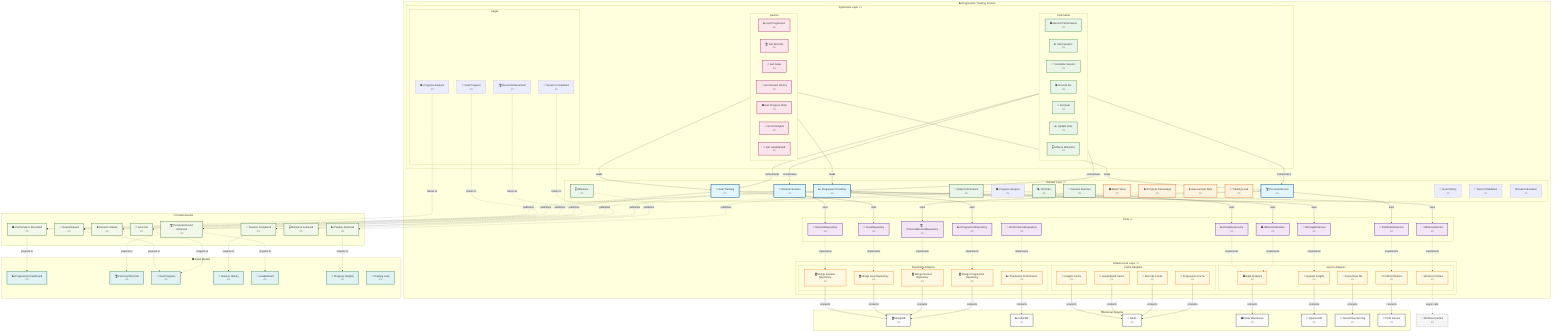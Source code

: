 graph TB
    %% ===== PROGRESSION TRACKING CONTEXT =====
    subgraph ProgressionContext ["📈 Progression Tracking Context"]
        
        %% ===== DOMAIN LAYER (HEXAGON CORE) =====
        subgraph ProgressionDomain ["Domain Layer <<DomainCore>>"]
            direction TB
            
            %% Aggregates
            ProgressionTracking["📈 Progression Tracking<br/><<AggregateRoot>>"]
            PersonalRecord["🏆 Personal Record<br/><<AggregateRoot>>"]
            GoalTracking["🎯 Goal Tracking<br/><<AggregateRoot>>"]
            WorkoutSession["📝 Workout Session<br/><<AggregateRoot>>"]
            
            %% Entities
            DailyPerformance["📅 Daily Performance<br/><<Entity>>"]
            Milestone["🎖️ Milestone<br/><<Entity>>"]
            SetData["📊 Set Data<br/><<Entity>>"]
            WorkoutSessionExercise["🎯 Session Exercise<br/><<Entity>>"]
            
            %% Value Objects
            MetricValue["📊 Metric Value<br/><<ValueObject>>"]
            ProgressPercentage["📈 Progress Percentage<br/><<ValueObject>>"]
            ImprovementRate["⬆️ Improvement Rate<br/><<ValueObject>>"]
            TrainingLoad["💪 Training Load<br/><<ValueObject>>"]
            
            %% Domain Services
            ProgressAnalysisService["📊 Progress Analysis<br/><<DomainService>>"]
            GoalSettingService["🎯 Goal Setting<br/><<DomainService>>"]
            RecordValidationService["✅ Record Validation<br/><<DomainService>>"]
            LoadCalculationService["⚖️ Load Calculation<br/><<DomainService>>"]
        end
        
        %% ===== PORTS (DOMAIN INTERFACES) =====
        subgraph ProgressionPorts ["Ports <<Port>>"]
            direction TB
            
            %% Repository Ports
            IProgressionRepo["📈 IProgressionRepository<br/><<Port>>"]
            IPersonalRecordRepo["🏆 IPersonalRecordRepository<br/><<Port>>"]
            IGoalRepo["🎯 IGoalRepository<br/><<Port>>"]
            ISessionRepo["📝 ISessionRepository<br/><<Port>>"]
            IPerformanceRepo["📅 IPerformanceRepository<br/><<Port>>"]
            
            %% Service Ports
            IMetricsCalculator["📊 IMetricsCalculator<br/><<Port>>"]
            IAnalyticsService["📈 IAnalyticsService<br/><<Port>>"]
            INotificationService["🔔 INotificationService<br/><<Port>>"]
            IAIInsightsService["🤖 IAIInsightsService<br/><<Port>>"]
            IWorkoutService["💪 IWorkoutService<br/><<Port>>"]
        end
        
        %% ===== APPLICATION LAYER =====
        subgraph ProgressionApplication ["Application Layer <<Application>>"]
            direction TB
            
            %% Commands
            subgraph ProgressionCommands ["Commands"]
                RecordPerformanceCmd["📊 Record Performance<br/><<Command>>"]
                StartSessionCmd["▶️ Start Session<br/><<Command>>"]
                CompleteSessionCmd["✅ Complete Session<br/><<Command>>"]
                RecordSetCmd["📊 Record Set<br/><<Command>>"]
                SetGoalCmd["🎯 Set Goal<br/><<Command>>"]
                UpdateGoalCmd["✏️ Update Goal<br/><<Command>>"]
                AchieveMilestoneCmd["🎖️ Achieve Milestone<br/><<Command>>"]
            end
            
            %% Queries
            subgraph ProgressionQueries ["Queries"]
                GetProgressionQuery["📈 Get Progression<br/><<Query>>"]
                GetPersonalRecordsQuery["🏆 Get Records<br/><<Query>>"]
                GetGoalsQuery["🎯 Get Goals<br/><<Query>>"]
                GetSessionHistoryQuery["📅 Get Session History<br/><<Query>>"]
                GetProgressStatsQuery["📊 Get Progress Stats<br/><<Query>>"]
                GetInsightsQuery["🤖 Get AI Insights<br/><<Query>>"]
                GetLeaderboardQuery["🏅 Get Leaderboard<br/><<Query>>"]
            end
            
            %% Sagas
            subgraph ProgressionSagas ["Sagas"]
                SessionCompletionSaga["📝 Session Completion<br/><<Saga>>"]
                RecordAchievementSaga["🏆 Record Achievement<br/><<Saga>>"]
                GoalProgressSaga["🎯 Goal Progress<br/><<Saga>>"]
                ProgressAnalysisSaga["📊 Progress Analysis<br/><<Saga>>"]
            end
        end
        
        %% ===== INFRASTRUCTURE LAYER (ADAPTERS) =====
        subgraph ProgressionAdapters ["Infrastructure Layer <<Adapter>>"]
            direction TB
            
            %% Repository Adapters
            subgraph ProgressionRepositoryAdapters ["Repository Adapters"]
                MongoProgressionRepo["🗄️ Mongo Progression Repository<br/><<RepositoryAdapter>>"]
                MongoRecordRepo["🗄️ Mongo Record Repository<br/><<RepositoryAdapter>>"]
                MongoGoalRepo["🗄️ Mongo Goal Repository<br/><<RepositoryAdapter>>"]
                MongoSessionRepo["🗄️ Mongo Session Repository<br/><<RepositoryAdapter>>"]
                TimeSeriesPerformanceRepo["📈 TimeSeries Performance<br/><<RepositoryAdapter>>"]
            end
            
            %% Service Adapters
            subgraph ProgressionServiceAdapters ["Service Adapters"]
                DataAnalyticsAdapter["📊 Data Analytics<br/><<AnalyticsAdapter>>"]
                WorkoutContextAdapter["💪 Workout Context<br/><<ContextAdapter>>"]
                OpenAIInsightsAdapter["🤖 OpenAI Insights<br/><<AIAdapter>>"]
                FCMNotificationAdapter["📱 FCM Notification<br/><<NotificationAdapter>>"]
                TensorFlowMLAdapter["🧠 TensorFlow ML<br/><<MLAdapter>>"]
            end
            
            %% Cache Adapters
            subgraph ProgressionCacheAdapters ["Cache Adapters"]
                ProgressionCache["💾 Progression Cache<br/><<CacheAdapter>>"]
                RecordsCache["💾 Records Cache<br/><<CacheAdapter>>"]
                LeaderboardCache["💾 Leaderboard Cache<br/><<CacheAdapter>>"]
                InsightsCache["💾 Insights Cache<br/><<CacheAdapter>>"]
            end
        end
    end
    
    %% ===== EXTERNAL SYSTEMS =====
    subgraph ProgressionExternal ["🌐 External Systems"]
        MongoDB["🗄️ MongoDB<br/><<Database>>"]
        InfluxDB["📈 InfluxDB<br/><<TimeSeriesDB>>"]
        RedisCache["🔴 Redis<br/><<Cache>>"]
        DataWarehouse["🏛️ Data Warehouse<br/><<Analytics>>"]
        OpenAIAPI["🤖 OpenAI API<br/><<AIService>>"]
        TensorFlowServing["🧠 TensorFlow Serving<br/><<MLService>>"]
        FCMService["📱 FCM Service<br/><<NotificationService>>"]
    end
    
    %% ===== EVENTS =====
    subgraph ProgressionEvents ["📨 Domain Events"]
        PerformanceRecordedEvent["📊 Performance Recorded<br/><<DomainEvent>>"]
        PersonalRecordAchievedEvent["🏆 Personal Record Achieved<br/><<DomainEvent>>"]
        SessionStartedEvent["▶️ Session Started<br/><<DomainEvent>>"]
        SessionCompletedEvent["✅ Session Completed<br/><<DomainEvent>>"]
        GoalSetEvent["🎯 Goal Set<br/><<DomainEvent>>"]
        GoalAchievedEvent["🏅 Goal Achieved<br/><<DomainEvent>>"]
        MilestoneAchievedEvent["🎖️ Milestone Achieved<br/><<DomainEvent>>"]
        PlateauDetectedEvent["📉 Plateau Detected<br/><<DomainEvent>>"]
    end
    
    %% ===== READ MODELS =====
    subgraph ProgressionReadModels ["📊 Read Models"]
        ProgressionDashboardRM["📈 Progression Dashboard<br/><<ReadModel>>"]
        PersonalRecordsRM["🏆 Personal Records<br/><<ReadModel>>"]
        GoalProgressRM["🎯 Goal Progress<br/><<ReadModel>>"]
        SessionHistoryRM["📅 Session History<br/><<ReadModel>>"]
        LeaderboardRM["🏅 Leaderboard<br/><<ReadModel>>"]
        ProgressInsightsRM["🤖 Progress Insights<br/><<ReadModel>>"]
        TrainingLoadRM["💪 Training Load<br/><<ReadModel>>"]
    end
    
    %% ===== RELATIONSHIPS =====
    
    %% Domain to Ports (Dependency Inversion)
    ProgressionTracking -->|uses| IProgressionRepo
    ProgressionTracking -->|uses| IMetricsCalculator
    PersonalRecord -->|uses| IPersonalRecordRepo
    PersonalRecord -->|uses| INotificationService
    GoalTracking -->|uses| IGoalRepo
    GoalTracking -->|uses| IAIInsightsService
    WorkoutSession -->|uses| ISessionRepo
    WorkoutSession -->|uses| IWorkoutService
    ProgressAnalysisService -->|uses| IAnalyticsService
    
    %% Application to Domain
    ProgressionCommands -->|orchestrates| ProgressionTracking
    ProgressionCommands -->|orchestrates| PersonalRecord
    ProgressionCommands -->|orchestrates| GoalTracking
    ProgressionCommands -->|orchestrates| WorkoutSession
    ProgressionQueries -->|reads| ProgressionTracking
    ProgressionQueries -->|reads| PersonalRecord
    ProgressionQueries -->|reads| GoalTracking
    
    %% Ports to Adapters (Implementation)
    IProgressionRepo -.->|implements| MongoProgressionRepo
    IPersonalRecordRepo -.->|implements| MongoRecordRepo
    IGoalRepo -.->|implements| MongoGoalRepo
    ISessionRepo -.->|implements| MongoSessionRepo
    IPerformanceRepo -.->|implements| TimeSeriesPerformanceRepo
    IMetricsCalculator -.->|implements| DataAnalyticsAdapter
    IAnalyticsService -.->|implements| DataAnalyticsAdapter
    INotificationService -.->|implements| FCMNotificationAdapter
    IAIInsightsService -.->|implements| OpenAIInsightsAdapter
    IWorkoutService -.->|implements| WorkoutContextAdapter
    
    %% Adapters to External Systems
    MongoProgressionRepo -->|connects| MongoDB
    MongoRecordRepo -->|connects| MongoDB
    MongoGoalRepo -->|connects| MongoDB
    MongoSessionRepo -->|connects| MongoDB
    TimeSeriesPerformanceRepo -->|connects| InfluxDB
    ProgressionCache -->|connects| RedisCache
    RecordsCache -->|connects| RedisCache
    LeaderboardCache -->|connects| RedisCache
    InsightsCache -->|connects| RedisCache
    DataAnalyticsAdapter -->|connects| DataWarehouse
    OpenAIInsightsAdapter -->|connects| OpenAIAPI
    TensorFlowMLAdapter -->|connects| TensorFlowServing
    FCMNotificationAdapter -->|connects| FCMService
    
    %% Cross-Context Communication
    WorkoutContextAdapter -.->|async calls| WorkoutContext
    
    %% Domain Events
    ProgressionTracking -.->|publishes| PerformanceRecordedEvent
    PersonalRecord -.->|publishes| PersonalRecordAchievedEvent
    WorkoutSession -.->|publishes| SessionStartedEvent
    WorkoutSession -.->|publishes| SessionCompletedEvent
    GoalTracking -.->|publishes| GoalSetEvent
    GoalTracking -.->|publishes| GoalAchievedEvent
    Milestone -.->|publishes| MilestoneAchievedEvent
    ProgressAnalysisService -.->|publishes| PlateauDetectedEvent
    
    %% Event to Read Models
    PerformanceRecordedEvent -.->|projects to| ProgressionDashboardRM
    PersonalRecordAchievedEvent -.->|projects to| PersonalRecordsRM
    SessionCompletedEvent -.->|projects to| SessionHistoryRM
    GoalSetEvent -.->|projects to| GoalProgressRM
    GoalAchievedEvent -.->|projects to| GoalProgressRM
    PersonalRecordAchievedEvent -.->|projects to| LeaderboardRM
    PlateauDetectedEvent -.->|projects to| ProgressInsightsRM
    
    %% Sagas
    SessionCompletionSaga -.->|listens to| SessionCompletedEvent
    RecordAchievementSaga -.->|listens to| PersonalRecordAchievedEvent
    GoalProgressSaga -.->|listens to| GoalAchievedEvent
    ProgressAnalysisSaga -.->|listens to| PerformanceRecordedEvent
    
    %% External References
    WorkoutContext["💪 Workout Context<br/><<ExternalContext>>"]
    
    %% ===== STYLING =====
    classDef aggregate fill:#e1f5fe,stroke:#01579b,stroke-width:3px
    classDef entity fill:#e8f5e8,stroke:#1b5e20,stroke-width:2px
    classDef valueObject fill:#fff3e0,stroke:#e65100,stroke-width:2px
    classDef port fill:#f3e5f5,stroke:#4a148c,stroke-width:2px
    classDef adapter fill:#fff8e1,stroke:#f57f17,stroke-width:2px
    classDef external fill:#fafafa,stroke:#424242,stroke-width:2px
    classDef command fill:#e8f5e8,stroke:#2e7d32,stroke-width:2px
    classDef query fill:#fce4ec,stroke:#880e4f,stroke-width:2px
    classDef event fill:#f1f8e9,stroke:#33691e,stroke-width:2px
    classDef readModel fill:#e0f2f1,stroke:#00695c,stroke-width:2px
    classDef externalContext fill:#f5f5f5,stroke:#757575,stroke-width:2px,stroke-dasharray: 5 5
    
    class ProgressionTracking,PersonalRecord,GoalTracking,WorkoutSession aggregate
    class DailyPerformance,Milestone,SetData,WorkoutSessionExercise entity
    class MetricValue,ProgressPercentage,ImprovementRate,TrainingLoad valueObject
    class IProgressionRepo,IPersonalRecordRepo,IGoalRepo,ISessionRepo,IPerformanceRepo,IMetricsCalculator,IAnalyticsService,INotificationService,IAIInsightsService,IWorkoutService port
    class MongoProgressionRepo,MongoRecordRepo,MongoGoalRepo,MongoSessionRepo,TimeSeriesPerformanceRepo,DataAnalyticsAdapter,WorkoutContextAdapter,OpenAIInsightsAdapter,FCMNotificationAdapter,TensorFlowMLAdapter,ProgressionCache,RecordsCache,LeaderboardCache,InsightsCache adapter
    class MongoDB,InfluxDB,RedisCache,DataWarehouse,OpenAIAPI,TensorFlowServing,FCMService external
    class RecordPerformanceCmd,StartSessionCmd,CompleteSessionCmd,RecordSetCmd,SetGoalCmd,UpdateGoalCmd,AchieveMilestoneCmd command
    class GetProgressionQuery,GetPersonalRecordsQuery,GetGoalsQuery,GetSessionHistoryQuery,GetProgressStatsQuery,GetInsightsQuery,GetLeaderboardQuery query
    class PerformanceRecordedEvent,PersonalRecordAchievedEvent,SessionStartedEvent,SessionCompletedEvent,GoalSetEvent,GoalAchievedEvent,MilestoneAchievedEvent,PlateauDetectedEvent event
    class ProgressionDashboardRM,PersonalRecordsRM,GoalProgressRM,SessionHistoryRM,LeaderboardRM,ProgressInsightsRM,TrainingLoadRM readModel
    class WorkoutContext externalContext